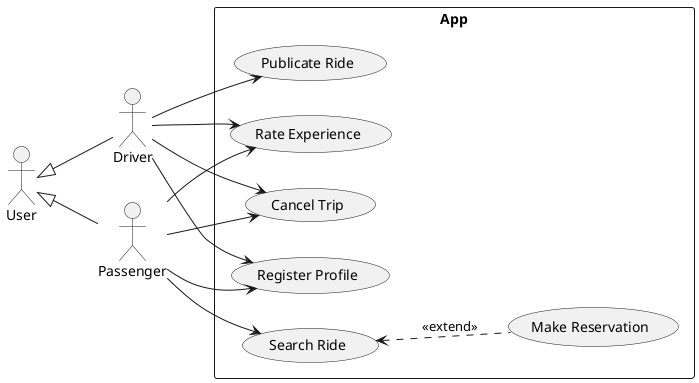 @startuml
left to right direction
skinparam packageStyle rectangle

actor User as user
actor Driver as driver
actor Passenger as passenger

user <|-- driver
user <|-- passenger

rectangle "App" {
  
    usecase "Publicate Ride" as publicateRide
    usecase "Make Reservation" as interest
    usecase "Rate Experience" as rateExp
    usecase "Search Ride" as search
    usecase "Cancel Trip" as cancel
    usecase "Register Profile" as register
    search <.. interest  : <<extend>>

    driver --> publicateRide
    driver --> rateExp
    driver --> cancel
    driver --> register

    passenger --> register
    passenger --> rateExp
    passenger --> search
    passenger --> cancel


}
@enduml
